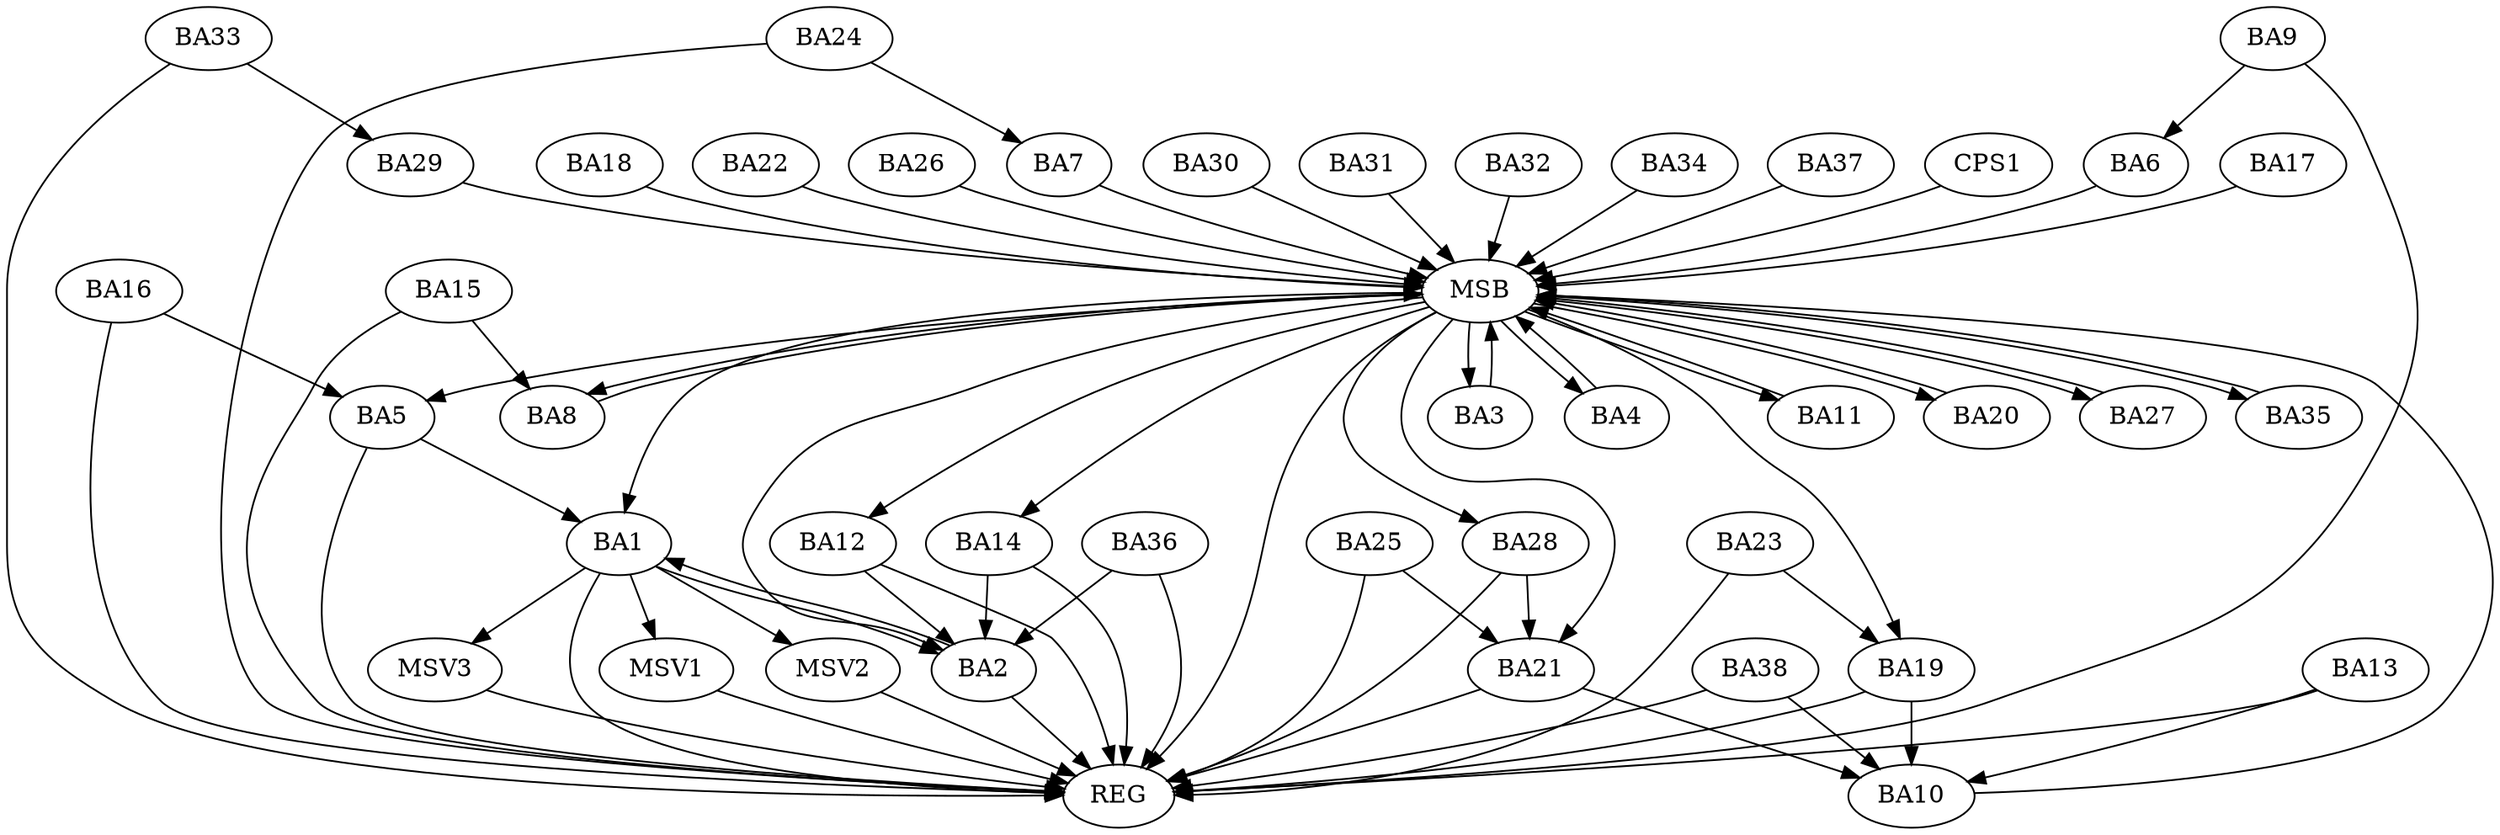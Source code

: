 strict digraph G {
  BA1 [ label="BA1" ];
  BA2 [ label="BA2" ];
  BA3 [ label="BA3" ];
  BA4 [ label="BA4" ];
  BA5 [ label="BA5" ];
  BA6 [ label="BA6" ];
  BA7 [ label="BA7" ];
  BA8 [ label="BA8" ];
  BA9 [ label="BA9" ];
  BA10 [ label="BA10" ];
  BA11 [ label="BA11" ];
  BA12 [ label="BA12" ];
  BA13 [ label="BA13" ];
  BA14 [ label="BA14" ];
  BA15 [ label="BA15" ];
  BA16 [ label="BA16" ];
  BA17 [ label="BA17" ];
  BA18 [ label="BA18" ];
  BA19 [ label="BA19" ];
  BA20 [ label="BA20" ];
  BA21 [ label="BA21" ];
  BA22 [ label="BA22" ];
  BA23 [ label="BA23" ];
  BA24 [ label="BA24" ];
  BA25 [ label="BA25" ];
  BA26 [ label="BA26" ];
  BA27 [ label="BA27" ];
  BA28 [ label="BA28" ];
  BA29 [ label="BA29" ];
  BA30 [ label="BA30" ];
  BA31 [ label="BA31" ];
  BA32 [ label="BA32" ];
  BA33 [ label="BA33" ];
  BA34 [ label="BA34" ];
  BA35 [ label="BA35" ];
  BA36 [ label="BA36" ];
  BA37 [ label="BA37" ];
  BA38 [ label="BA38" ];
  CPS1 [ label="CPS1" ];
  REG [ label="REG" ];
  MSB [ label="MSB" ];
  MSV1 [ label="MSV1" ];
  MSV2 [ label="MSV2" ];
  MSV3 [ label="MSV3" ];
  BA1 -> BA2;
  BA2 -> BA1;
  BA5 -> BA1;
  BA9 -> BA6;
  BA12 -> BA2;
  BA13 -> BA10;
  BA14 -> BA2;
  BA15 -> BA8;
  BA16 -> BA5;
  BA19 -> BA10;
  BA21 -> BA10;
  BA23 -> BA19;
  BA24 -> BA7;
  BA25 -> BA21;
  BA28 -> BA21;
  BA33 -> BA29;
  BA36 -> BA2;
  BA38 -> BA10;
  BA1 -> REG;
  BA2 -> REG;
  BA5 -> REG;
  BA9 -> REG;
  BA12 -> REG;
  BA13 -> REG;
  BA14 -> REG;
  BA15 -> REG;
  BA16 -> REG;
  BA19 -> REG;
  BA21 -> REG;
  BA23 -> REG;
  BA24 -> REG;
  BA25 -> REG;
  BA28 -> REG;
  BA33 -> REG;
  BA36 -> REG;
  BA38 -> REG;
  BA3 -> MSB;
  MSB -> BA2;
  MSB -> REG;
  BA4 -> MSB;
  MSB -> BA3;
  BA6 -> MSB;
  MSB -> BA5;
  BA7 -> MSB;
  BA8 -> MSB;
  MSB -> BA1;
  BA10 -> MSB;
  BA11 -> MSB;
  MSB -> BA8;
  BA17 -> MSB;
  BA18 -> MSB;
  BA20 -> MSB;
  BA22 -> MSB;
  MSB -> BA12;
  BA26 -> MSB;
  MSB -> BA21;
  BA27 -> MSB;
  MSB -> BA19;
  BA29 -> MSB;
  MSB -> BA27;
  BA30 -> MSB;
  BA31 -> MSB;
  MSB -> BA11;
  BA32 -> MSB;
  BA34 -> MSB;
  BA35 -> MSB;
  BA37 -> MSB;
  CPS1 -> MSB;
  MSB -> BA35;
  MSB -> BA14;
  MSB -> BA4;
  MSB -> BA28;
  MSB -> BA20;
  BA1 -> MSV1;
  MSV1 -> REG;
  BA1 -> MSV2;
  BA1 -> MSV3;
  MSV2 -> REG;
  MSV3 -> REG;
}
